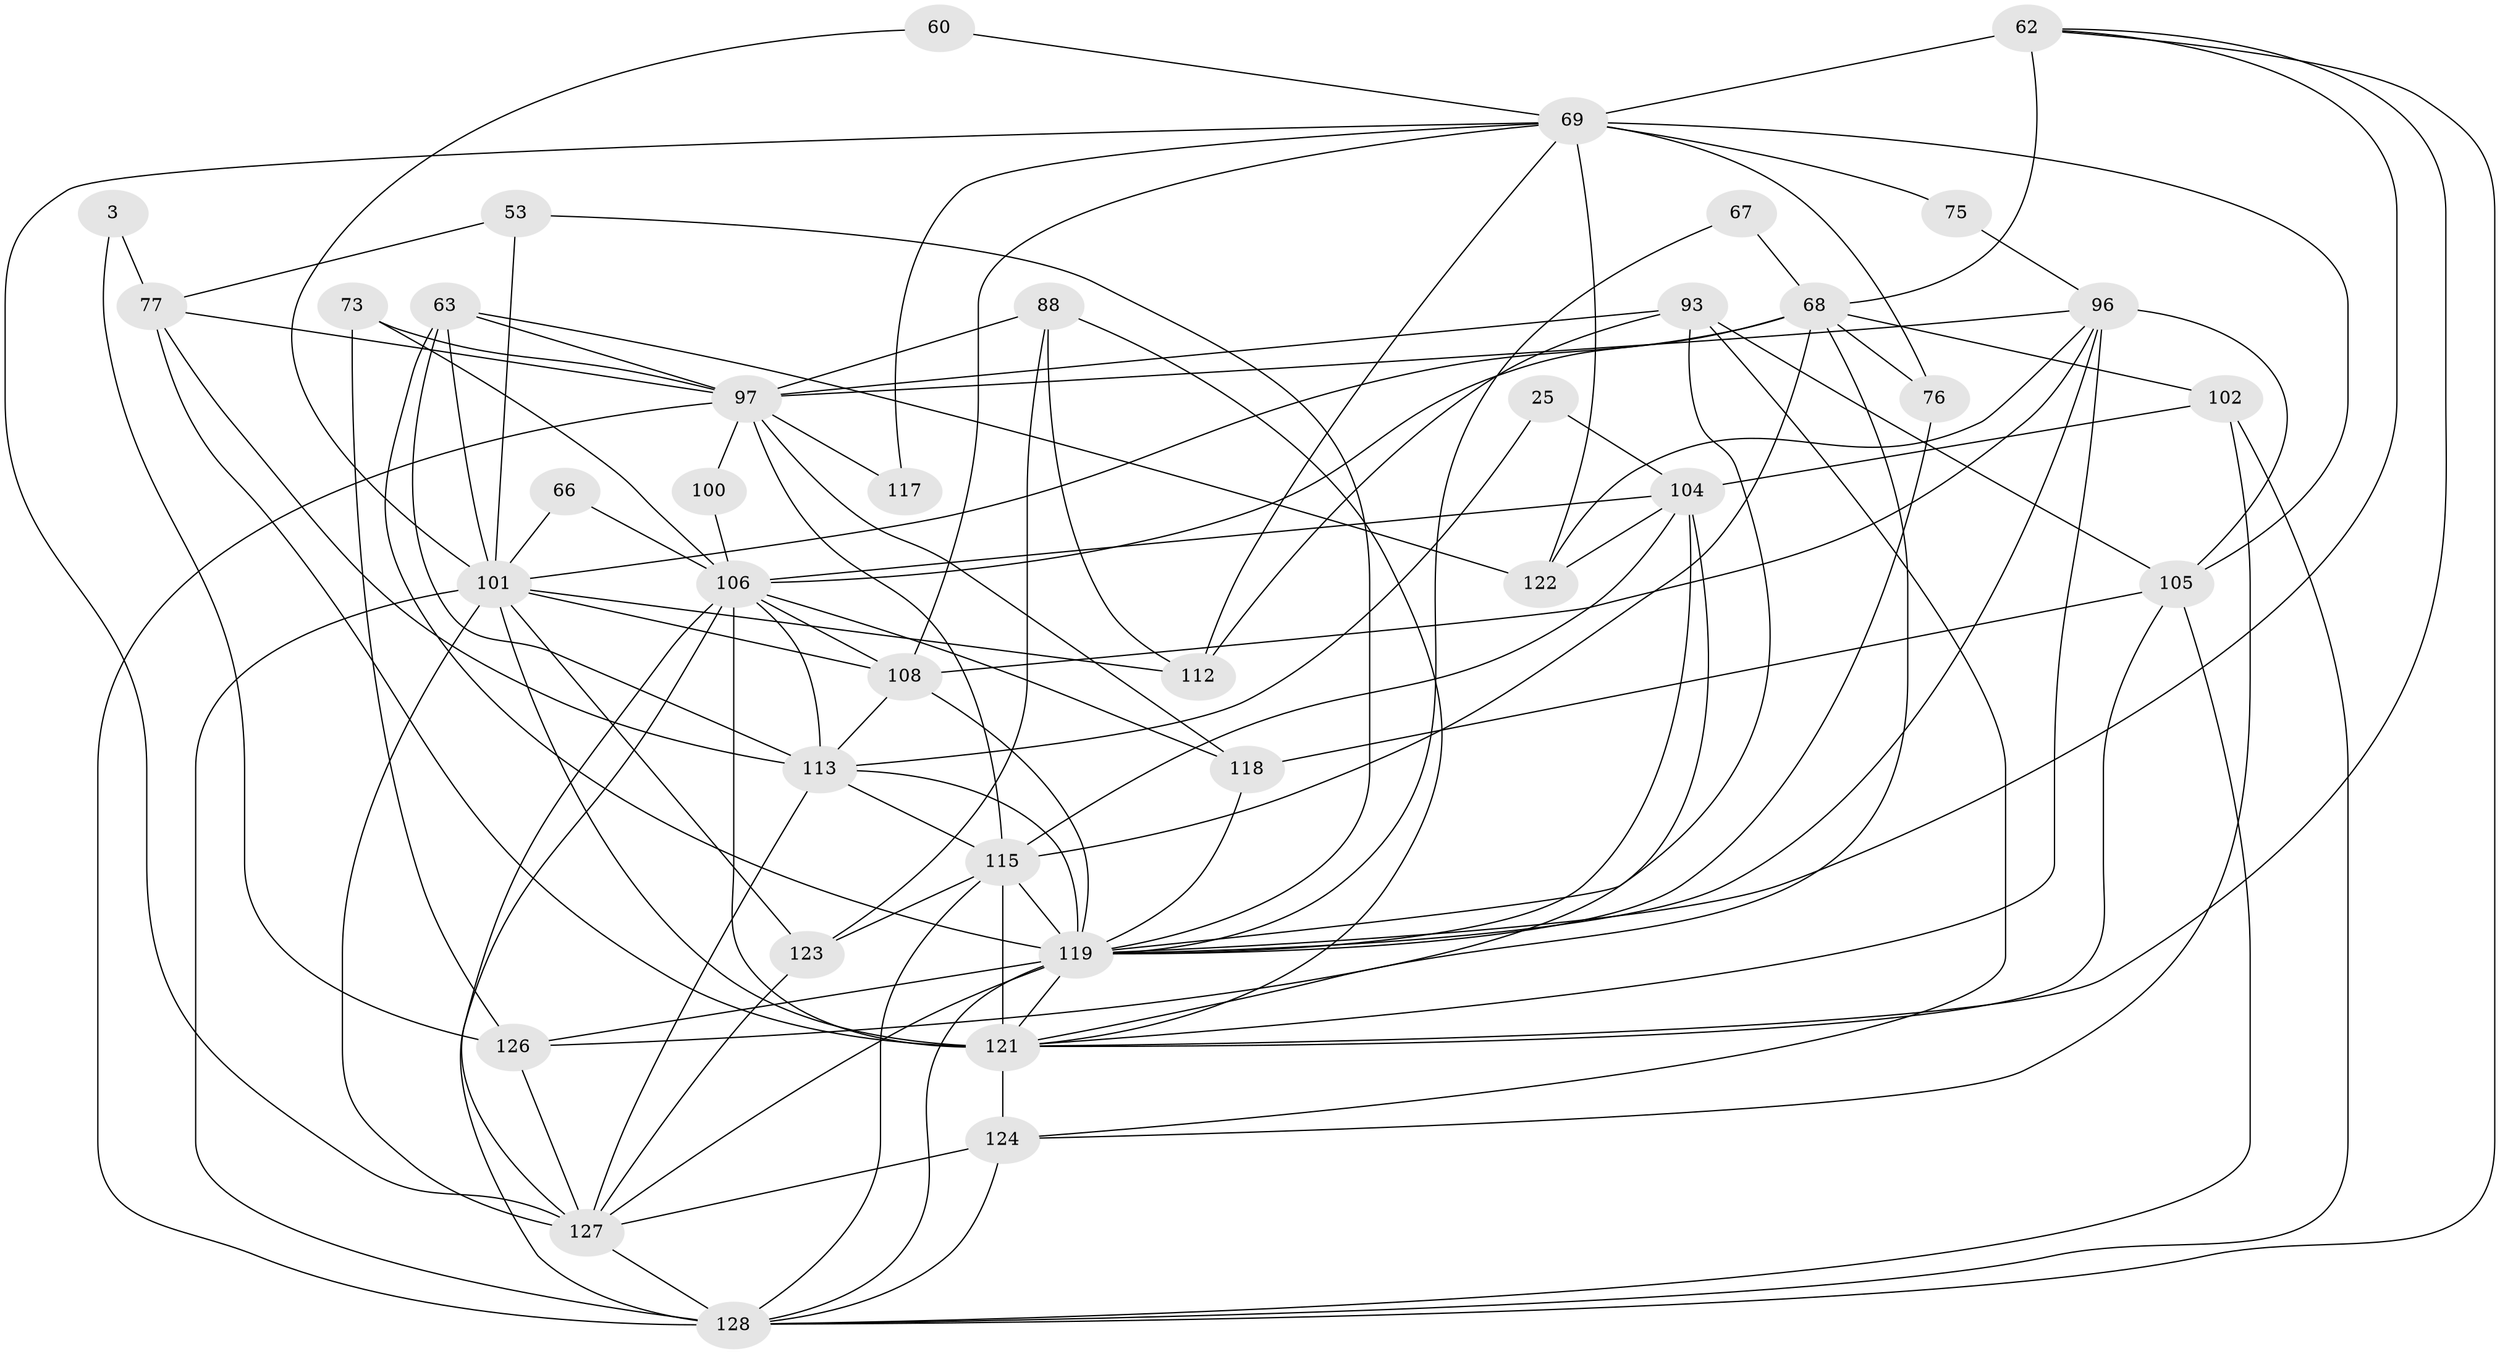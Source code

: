 // original degree distribution, {3: 0.2734375, 4: 0.2734375, 2: 0.1171875, 6: 0.1015625, 5: 0.203125, 7: 0.0234375, 8: 0.0078125}
// Generated by graph-tools (version 1.1) at 2025/54/03/04/25 21:54:14]
// undirected, 38 vertices, 109 edges
graph export_dot {
graph [start="1"]
  node [color=gray90,style=filled];
  3;
  25;
  53;
  60;
  62 [super="+39"];
  63 [super="+18"];
  66;
  67;
  68 [super="+64"];
  69 [super="+2+11"];
  73;
  75;
  76;
  77 [super="+32+74"];
  88 [super="+61"];
  93 [super="+79"];
  96 [super="+80+94+56"];
  97 [super="+72"];
  100;
  101 [super="+19+81+95"];
  102 [super="+89"];
  104 [super="+83"];
  105 [super="+46"];
  106 [super="+90+87+36+47"];
  108 [super="+85"];
  112 [super="+9"];
  113 [super="+111+109"];
  115 [super="+107+98+38+55"];
  117;
  118 [super="+43+54"];
  119 [super="+50+17+44+114"];
  121 [super="+120+86"];
  122;
  123;
  124 [super="+92"];
  126 [super="+52"];
  127 [super="+116+78"];
  128 [super="+99+59+125"];
  3 -- 77;
  3 -- 126;
  25 -- 104;
  25 -- 113;
  53 -- 77 [weight=2];
  53 -- 119 [weight=2];
  53 -- 101;
  60 -- 69;
  60 -- 101;
  62 -- 69 [weight=2];
  62 -- 68 [weight=2];
  62 -- 119;
  62 -- 121;
  62 -- 128;
  63 -- 113 [weight=2];
  63 -- 122;
  63 -- 119;
  63 -- 101 [weight=2];
  63 -- 97;
  66 -- 101 [weight=2];
  66 -- 106;
  67 -- 68;
  67 -- 119;
  68 -- 102;
  68 -- 115 [weight=2];
  68 -- 76;
  68 -- 101 [weight=2];
  68 -- 121;
  68 -- 106;
  69 -- 75;
  69 -- 127 [weight=2];
  69 -- 117;
  69 -- 105 [weight=2];
  69 -- 122;
  69 -- 108;
  69 -- 76;
  69 -- 112;
  73 -- 126;
  73 -- 106;
  73 -- 97;
  75 -- 96;
  76 -- 119;
  77 -- 121 [weight=2];
  77 -- 113;
  77 -- 97;
  88 -- 112;
  88 -- 123;
  88 -- 121;
  88 -- 97 [weight=2];
  93 -- 112;
  93 -- 124 [weight=2];
  93 -- 105;
  93 -- 119 [weight=2];
  93 -- 97;
  96 -- 119 [weight=2];
  96 -- 121 [weight=2];
  96 -- 105;
  96 -- 122;
  96 -- 108;
  96 -- 97;
  97 -- 115;
  97 -- 128 [weight=3];
  97 -- 100;
  97 -- 117;
  97 -- 118;
  100 -- 106;
  101 -- 123;
  101 -- 121 [weight=2];
  101 -- 108 [weight=3];
  101 -- 112;
  101 -- 127 [weight=2];
  101 -- 128 [weight=3];
  102 -- 124;
  102 -- 128;
  102 -- 104;
  104 -- 115 [weight=2];
  104 -- 122;
  104 -- 126;
  104 -- 119;
  104 -- 106 [weight=2];
  105 -- 118;
  105 -- 121;
  105 -- 128 [weight=2];
  106 -- 121 [weight=10];
  106 -- 127;
  106 -- 128 [weight=2];
  106 -- 113;
  106 -- 118;
  106 -- 108 [weight=2];
  108 -- 119;
  108 -- 113;
  113 -- 127 [weight=3];
  113 -- 119;
  113 -- 115 [weight=2];
  115 -- 123 [weight=2];
  115 -- 119;
  115 -- 121;
  115 -- 128;
  118 -- 119 [weight=3];
  119 -- 126 [weight=3];
  119 -- 128 [weight=3];
  119 -- 121 [weight=6];
  119 -- 127;
  121 -- 124;
  123 -- 127;
  124 -- 127;
  124 -- 128 [weight=2];
  126 -- 127;
  127 -- 128 [weight=2];
}
